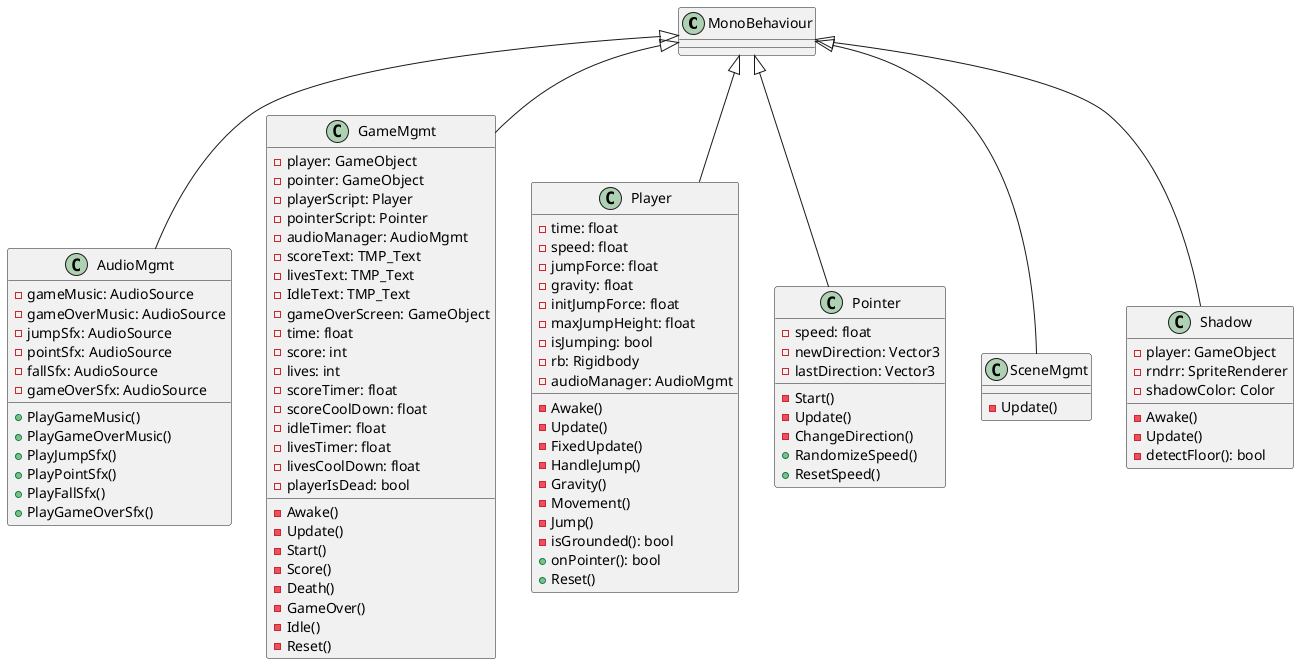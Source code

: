 @startuml

class MonoBehaviour

class AudioMgmt {
	- gameMusic: AudioSource
	- gameOverMusic: AudioSource
	- jumpSfx: AudioSource
	- pointSfx: AudioSource
	- fallSfx: AudioSource
	- gameOverSfx: AudioSource

	+ PlayGameMusic()
	+ PlayGameOverMusic()
	+ PlayJumpSfx()
	+ PlayPointSfx()
	+ PlayFallSfx()
	+ PlayGameOverSfx()
}

class GameMgmt {
	- player: GameObject
	- pointer: GameObject
	- playerScript: Player
	- pointerScript: Pointer
	- audioManager: AudioMgmt
	- scoreText: TMP_Text
	- livesText: TMP_Text
	- IdleText: TMP_Text
	- gameOverScreen: GameObject
	- time: float
	- score: int
	- lives: int
	- scoreTimer: float
	- scoreCoolDown: float
	- idleTimer: float
	- livesTimer: float
	- livesCoolDown: float
	- playerIsDead: bool

	- Awake()
	- Update()
	- Start()
	- Score()
	- Death()
	- GameOver()
	- Idle()
	- Reset()
}

class Player {
	- time: float
	- speed: float
	- jumpForce: float
	- gravity: float
	- initJumpForce: float
	- maxJumpHeight: float
	- isJumping: bool
	- rb: Rigidbody
	- audioManager: AudioMgmt

	- Awake()
	- Update()
	- FixedUpdate()
	- HandleJump()
	- Gravity()
	- Movement()
	- Jump()
	- isGrounded(): bool
	+ onPointer(): bool
	+ Reset()
}

class Pointer {
	- speed: float
	- newDirection: Vector3
	- lastDirection: Vector3

	- Start()
	- Update()
	- ChangeDirection()
	+ RandomizeSpeed()
	+ ResetSpeed()
}

class SceneMgmt {
	- Update()
}

class Shadow {
    - player: GameObject
    - rndrr: SpriteRenderer
    - shadowColor: Color

    - Awake()
    - Update()
    - detectFloor(): bool
}

MonoBehaviour <|-- AudioMgmt
MonoBehaviour <|-- Player
MonoBehaviour <|-- GameMgmt
MonoBehaviour <|-- Pointer
MonoBehaviour <|-- SceneMgmt
MonoBehaviour <|-- Shadow

@enduml